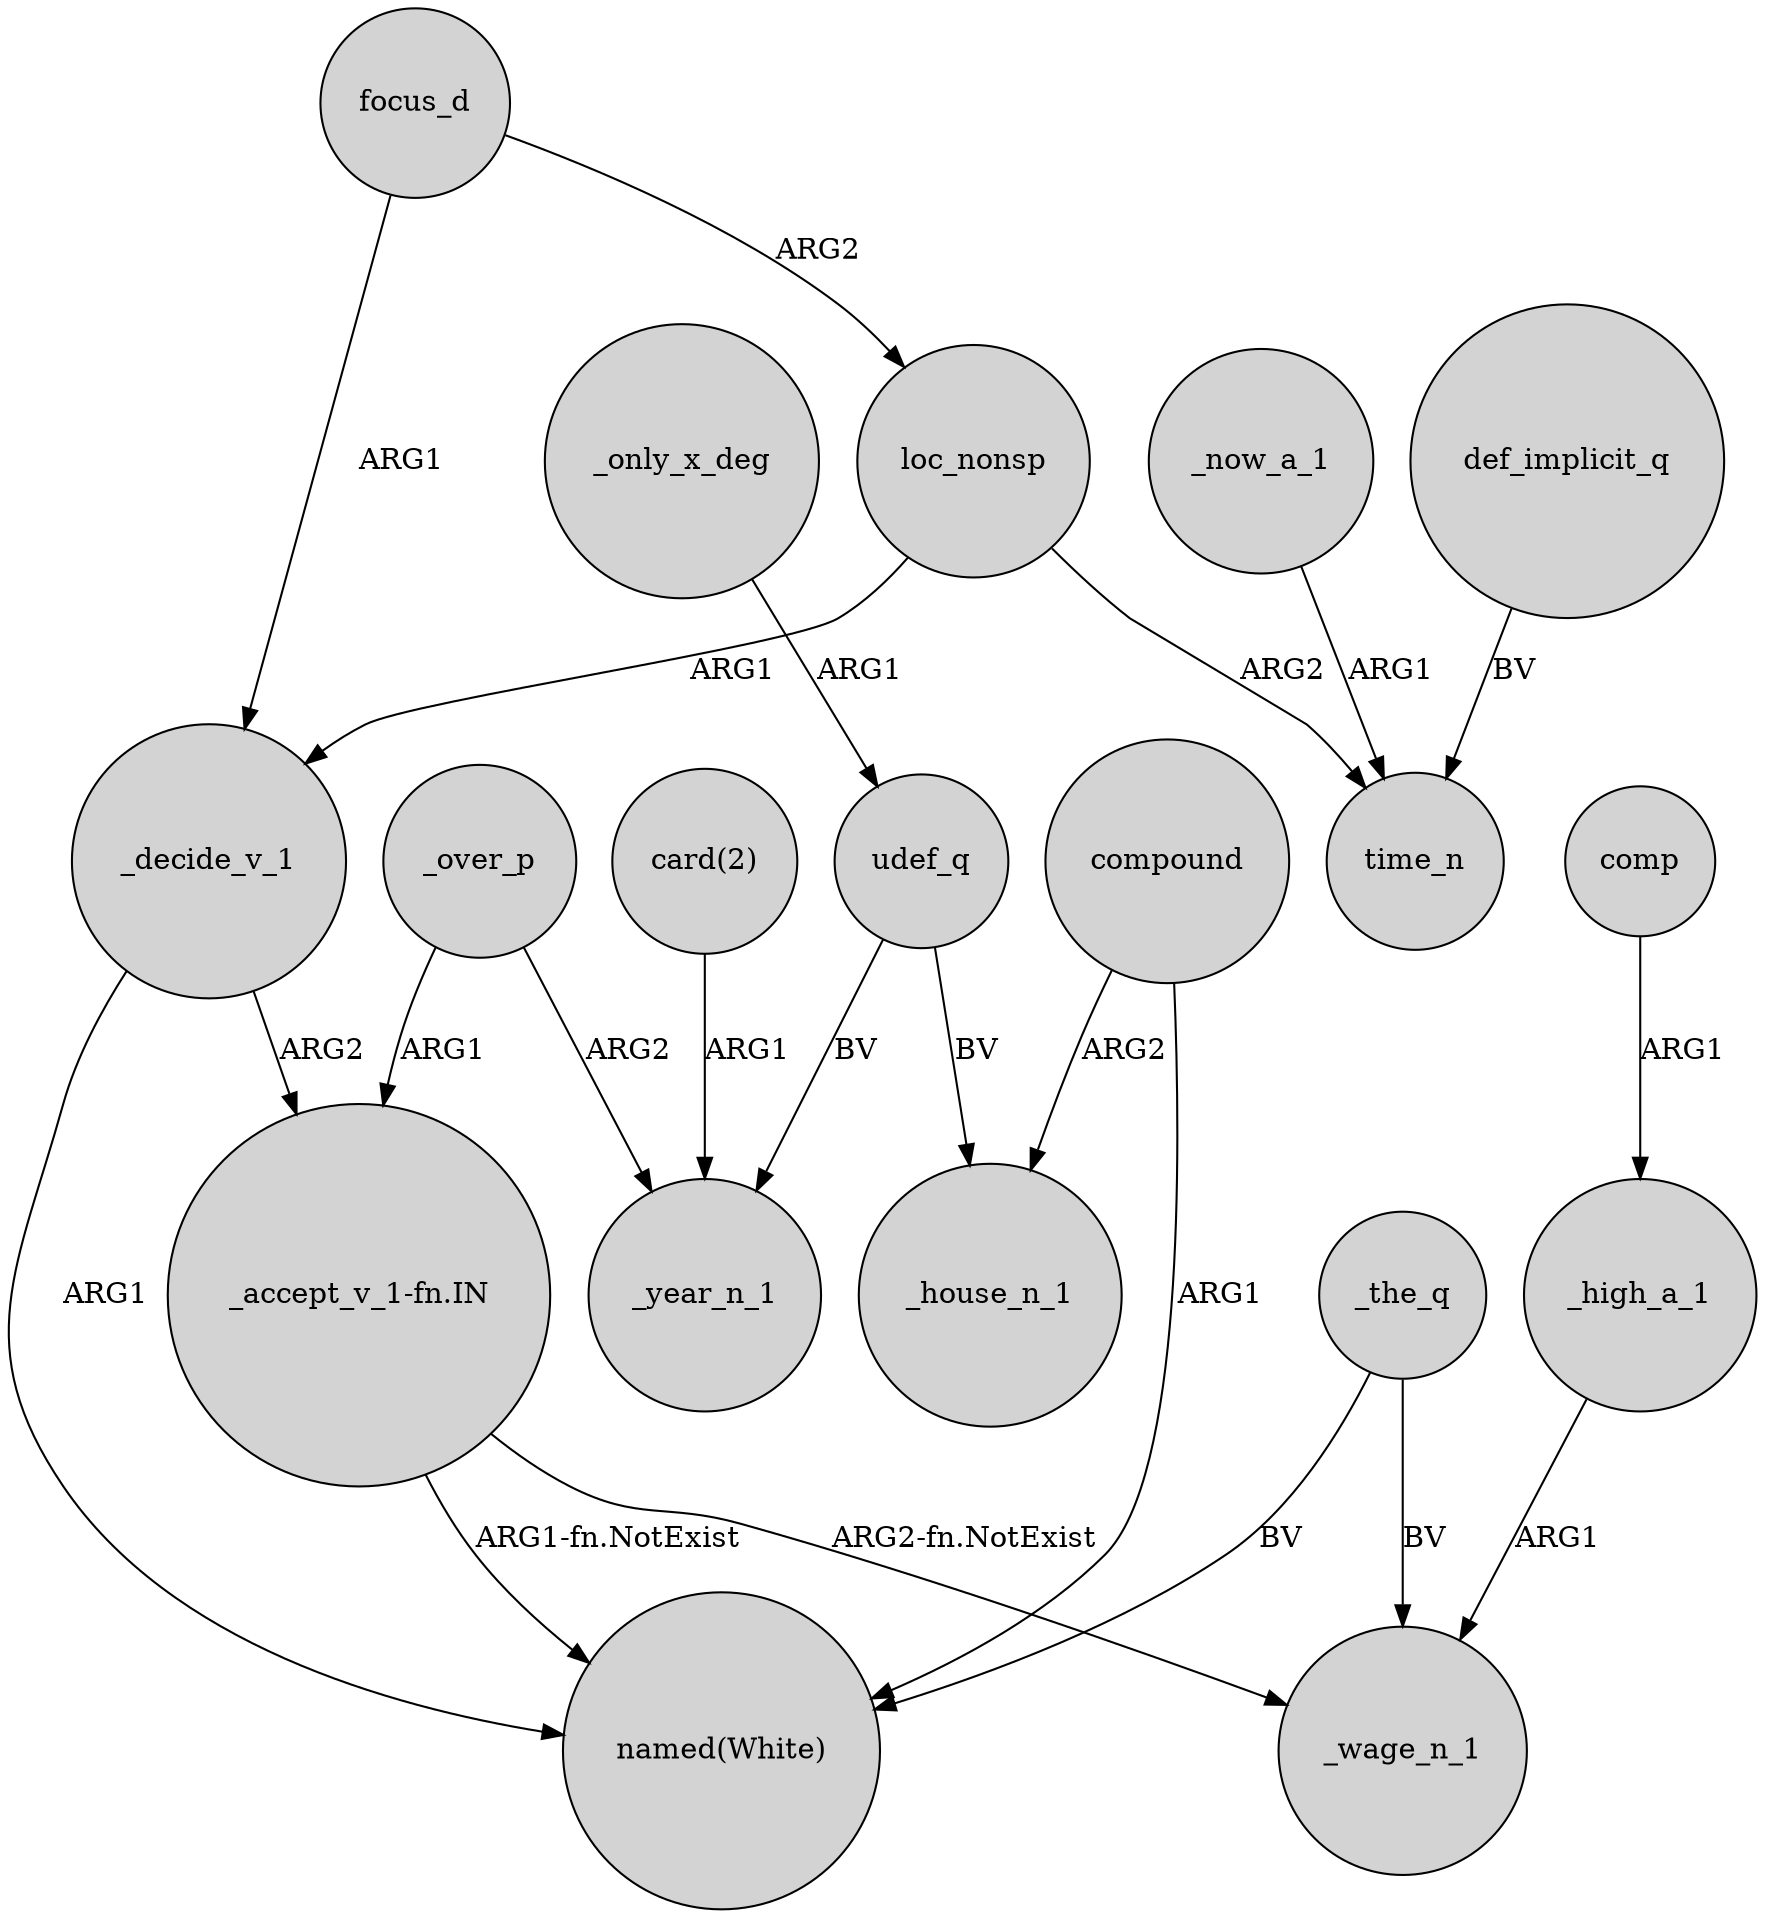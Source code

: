 digraph {
	node [shape=circle style=filled]
	_the_q -> _wage_n_1 [label=BV]
	_only_x_deg -> udef_q [label=ARG1]
	focus_d -> loc_nonsp [label=ARG2]
	"_accept_v_1-fn.IN" -> "named(White)" [label="ARG1-fn.NotExist"]
	compound -> _house_n_1 [label=ARG2]
	focus_d -> _decide_v_1 [label=ARG1]
	_decide_v_1 -> "named(White)" [label=ARG1]
	_high_a_1 -> _wage_n_1 [label=ARG1]
	loc_nonsp -> _decide_v_1 [label=ARG1]
	_over_p -> "_accept_v_1-fn.IN" [label=ARG1]
	comp -> _high_a_1 [label=ARG1]
	loc_nonsp -> time_n [label=ARG2]
	udef_q -> _house_n_1 [label=BV]
	_the_q -> "named(White)" [label=BV]
	"card(2)" -> _year_n_1 [label=ARG1]
	_decide_v_1 -> "_accept_v_1-fn.IN" [label=ARG2]
	_now_a_1 -> time_n [label=ARG1]
	"_accept_v_1-fn.IN" -> _wage_n_1 [label="ARG2-fn.NotExist"]
	_over_p -> _year_n_1 [label=ARG2]
	udef_q -> _year_n_1 [label=BV]
	compound -> "named(White)" [label=ARG1]
	def_implicit_q -> time_n [label=BV]
}
